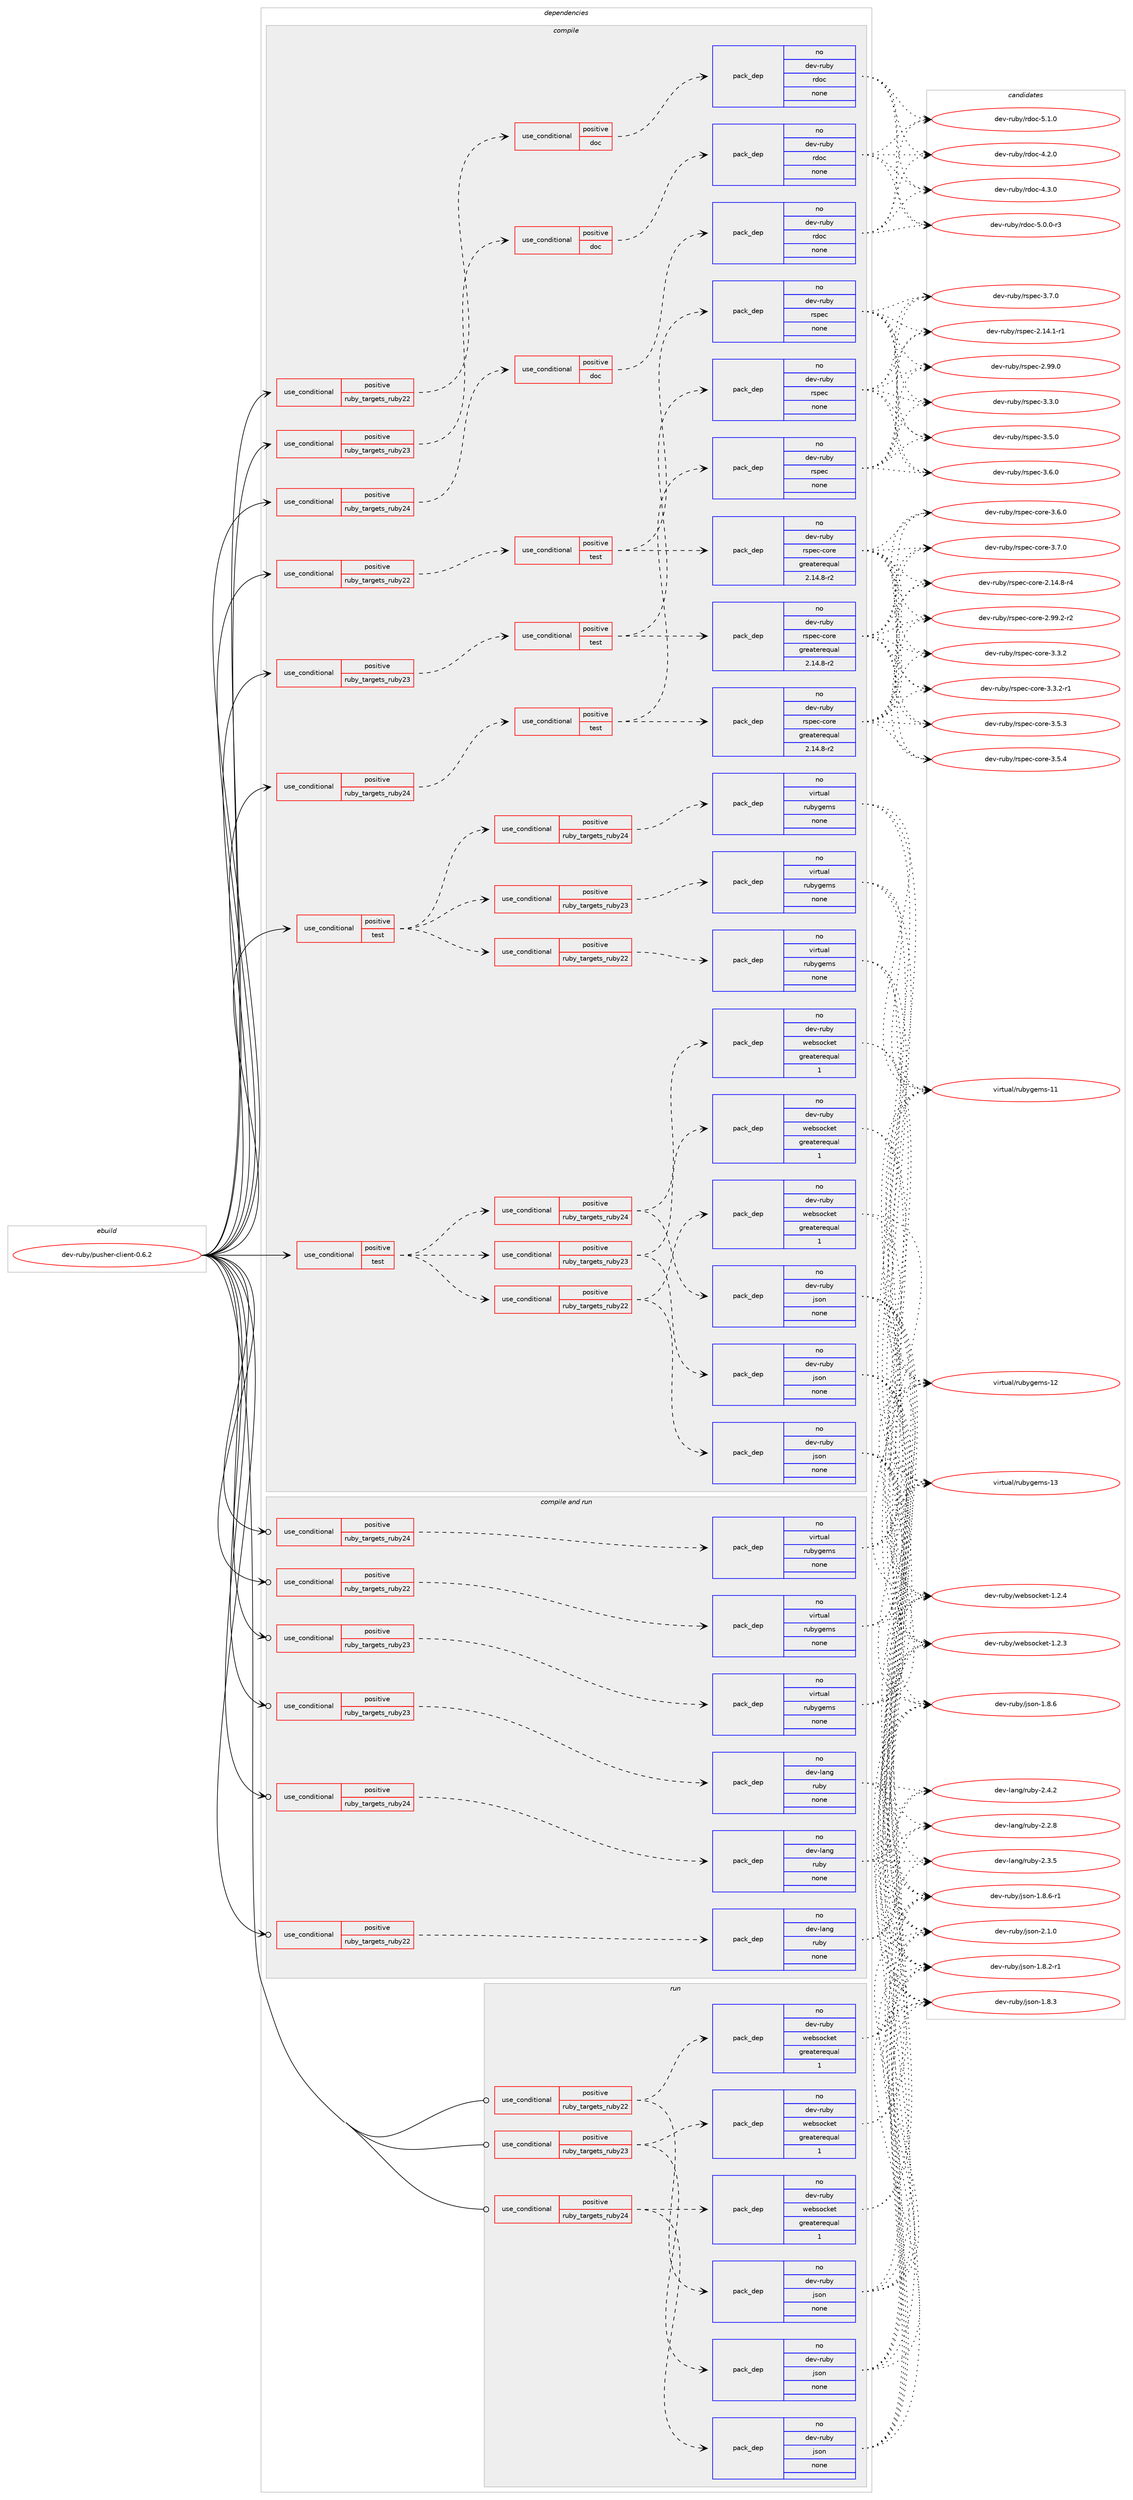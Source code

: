 digraph prolog {

# *************
# Graph options
# *************

newrank=true;
concentrate=true;
compound=true;
graph [rankdir=LR,fontname=Helvetica,fontsize=10,ranksep=1.5];#, ranksep=2.5, nodesep=0.2];
edge  [arrowhead=vee];
node  [fontname=Helvetica,fontsize=10];

# **********
# The ebuild
# **********

subgraph cluster_leftcol {
color=gray;
rank=same;
label=<<i>ebuild</i>>;
id [label="dev-ruby/pusher-client-0.6.2", color=red, width=4, href="../dev-ruby/pusher-client-0.6.2.svg"];
}

# ****************
# The dependencies
# ****************

subgraph cluster_midcol {
color=gray;
label=<<i>dependencies</i>>;
subgraph cluster_compile {
fillcolor="#eeeeee";
style=filled;
label=<<i>compile</i>>;
subgraph cond65818 {
dependency255384 [label=<<TABLE BORDER="0" CELLBORDER="1" CELLSPACING="0" CELLPADDING="4"><TR><TD ROWSPAN="3" CELLPADDING="10">use_conditional</TD></TR><TR><TD>positive</TD></TR><TR><TD>ruby_targets_ruby22</TD></TR></TABLE>>, shape=none, color=red];
subgraph cond65819 {
dependency255385 [label=<<TABLE BORDER="0" CELLBORDER="1" CELLSPACING="0" CELLPADDING="4"><TR><TD ROWSPAN="3" CELLPADDING="10">use_conditional</TD></TR><TR><TD>positive</TD></TR><TR><TD>doc</TD></TR></TABLE>>, shape=none, color=red];
subgraph pack185452 {
dependency255386 [label=<<TABLE BORDER="0" CELLBORDER="1" CELLSPACING="0" CELLPADDING="4" WIDTH="220"><TR><TD ROWSPAN="6" CELLPADDING="30">pack_dep</TD></TR><TR><TD WIDTH="110">no</TD></TR><TR><TD>dev-ruby</TD></TR><TR><TD>rdoc</TD></TR><TR><TD>none</TD></TR><TR><TD></TD></TR></TABLE>>, shape=none, color=blue];
}
dependency255385:e -> dependency255386:w [weight=20,style="dashed",arrowhead="vee"];
}
dependency255384:e -> dependency255385:w [weight=20,style="dashed",arrowhead="vee"];
}
id:e -> dependency255384:w [weight=20,style="solid",arrowhead="vee"];
subgraph cond65820 {
dependency255387 [label=<<TABLE BORDER="0" CELLBORDER="1" CELLSPACING="0" CELLPADDING="4"><TR><TD ROWSPAN="3" CELLPADDING="10">use_conditional</TD></TR><TR><TD>positive</TD></TR><TR><TD>ruby_targets_ruby22</TD></TR></TABLE>>, shape=none, color=red];
subgraph cond65821 {
dependency255388 [label=<<TABLE BORDER="0" CELLBORDER="1" CELLSPACING="0" CELLPADDING="4"><TR><TD ROWSPAN="3" CELLPADDING="10">use_conditional</TD></TR><TR><TD>positive</TD></TR><TR><TD>test</TD></TR></TABLE>>, shape=none, color=red];
subgraph pack185453 {
dependency255389 [label=<<TABLE BORDER="0" CELLBORDER="1" CELLSPACING="0" CELLPADDING="4" WIDTH="220"><TR><TD ROWSPAN="6" CELLPADDING="30">pack_dep</TD></TR><TR><TD WIDTH="110">no</TD></TR><TR><TD>dev-ruby</TD></TR><TR><TD>rspec</TD></TR><TR><TD>none</TD></TR><TR><TD></TD></TR></TABLE>>, shape=none, color=blue];
}
dependency255388:e -> dependency255389:w [weight=20,style="dashed",arrowhead="vee"];
subgraph pack185454 {
dependency255390 [label=<<TABLE BORDER="0" CELLBORDER="1" CELLSPACING="0" CELLPADDING="4" WIDTH="220"><TR><TD ROWSPAN="6" CELLPADDING="30">pack_dep</TD></TR><TR><TD WIDTH="110">no</TD></TR><TR><TD>dev-ruby</TD></TR><TR><TD>rspec-core</TD></TR><TR><TD>greaterequal</TD></TR><TR><TD>2.14.8-r2</TD></TR></TABLE>>, shape=none, color=blue];
}
dependency255388:e -> dependency255390:w [weight=20,style="dashed",arrowhead="vee"];
}
dependency255387:e -> dependency255388:w [weight=20,style="dashed",arrowhead="vee"];
}
id:e -> dependency255387:w [weight=20,style="solid",arrowhead="vee"];
subgraph cond65822 {
dependency255391 [label=<<TABLE BORDER="0" CELLBORDER="1" CELLSPACING="0" CELLPADDING="4"><TR><TD ROWSPAN="3" CELLPADDING="10">use_conditional</TD></TR><TR><TD>positive</TD></TR><TR><TD>ruby_targets_ruby23</TD></TR></TABLE>>, shape=none, color=red];
subgraph cond65823 {
dependency255392 [label=<<TABLE BORDER="0" CELLBORDER="1" CELLSPACING="0" CELLPADDING="4"><TR><TD ROWSPAN="3" CELLPADDING="10">use_conditional</TD></TR><TR><TD>positive</TD></TR><TR><TD>doc</TD></TR></TABLE>>, shape=none, color=red];
subgraph pack185455 {
dependency255393 [label=<<TABLE BORDER="0" CELLBORDER="1" CELLSPACING="0" CELLPADDING="4" WIDTH="220"><TR><TD ROWSPAN="6" CELLPADDING="30">pack_dep</TD></TR><TR><TD WIDTH="110">no</TD></TR><TR><TD>dev-ruby</TD></TR><TR><TD>rdoc</TD></TR><TR><TD>none</TD></TR><TR><TD></TD></TR></TABLE>>, shape=none, color=blue];
}
dependency255392:e -> dependency255393:w [weight=20,style="dashed",arrowhead="vee"];
}
dependency255391:e -> dependency255392:w [weight=20,style="dashed",arrowhead="vee"];
}
id:e -> dependency255391:w [weight=20,style="solid",arrowhead="vee"];
subgraph cond65824 {
dependency255394 [label=<<TABLE BORDER="0" CELLBORDER="1" CELLSPACING="0" CELLPADDING="4"><TR><TD ROWSPAN="3" CELLPADDING="10">use_conditional</TD></TR><TR><TD>positive</TD></TR><TR><TD>ruby_targets_ruby23</TD></TR></TABLE>>, shape=none, color=red];
subgraph cond65825 {
dependency255395 [label=<<TABLE BORDER="0" CELLBORDER="1" CELLSPACING="0" CELLPADDING="4"><TR><TD ROWSPAN="3" CELLPADDING="10">use_conditional</TD></TR><TR><TD>positive</TD></TR><TR><TD>test</TD></TR></TABLE>>, shape=none, color=red];
subgraph pack185456 {
dependency255396 [label=<<TABLE BORDER="0" CELLBORDER="1" CELLSPACING="0" CELLPADDING="4" WIDTH="220"><TR><TD ROWSPAN="6" CELLPADDING="30">pack_dep</TD></TR><TR><TD WIDTH="110">no</TD></TR><TR><TD>dev-ruby</TD></TR><TR><TD>rspec</TD></TR><TR><TD>none</TD></TR><TR><TD></TD></TR></TABLE>>, shape=none, color=blue];
}
dependency255395:e -> dependency255396:w [weight=20,style="dashed",arrowhead="vee"];
subgraph pack185457 {
dependency255397 [label=<<TABLE BORDER="0" CELLBORDER="1" CELLSPACING="0" CELLPADDING="4" WIDTH="220"><TR><TD ROWSPAN="6" CELLPADDING="30">pack_dep</TD></TR><TR><TD WIDTH="110">no</TD></TR><TR><TD>dev-ruby</TD></TR><TR><TD>rspec-core</TD></TR><TR><TD>greaterequal</TD></TR><TR><TD>2.14.8-r2</TD></TR></TABLE>>, shape=none, color=blue];
}
dependency255395:e -> dependency255397:w [weight=20,style="dashed",arrowhead="vee"];
}
dependency255394:e -> dependency255395:w [weight=20,style="dashed",arrowhead="vee"];
}
id:e -> dependency255394:w [weight=20,style="solid",arrowhead="vee"];
subgraph cond65826 {
dependency255398 [label=<<TABLE BORDER="0" CELLBORDER="1" CELLSPACING="0" CELLPADDING="4"><TR><TD ROWSPAN="3" CELLPADDING="10">use_conditional</TD></TR><TR><TD>positive</TD></TR><TR><TD>ruby_targets_ruby24</TD></TR></TABLE>>, shape=none, color=red];
subgraph cond65827 {
dependency255399 [label=<<TABLE BORDER="0" CELLBORDER="1" CELLSPACING="0" CELLPADDING="4"><TR><TD ROWSPAN="3" CELLPADDING="10">use_conditional</TD></TR><TR><TD>positive</TD></TR><TR><TD>doc</TD></TR></TABLE>>, shape=none, color=red];
subgraph pack185458 {
dependency255400 [label=<<TABLE BORDER="0" CELLBORDER="1" CELLSPACING="0" CELLPADDING="4" WIDTH="220"><TR><TD ROWSPAN="6" CELLPADDING="30">pack_dep</TD></TR><TR><TD WIDTH="110">no</TD></TR><TR><TD>dev-ruby</TD></TR><TR><TD>rdoc</TD></TR><TR><TD>none</TD></TR><TR><TD></TD></TR></TABLE>>, shape=none, color=blue];
}
dependency255399:e -> dependency255400:w [weight=20,style="dashed",arrowhead="vee"];
}
dependency255398:e -> dependency255399:w [weight=20,style="dashed",arrowhead="vee"];
}
id:e -> dependency255398:w [weight=20,style="solid",arrowhead="vee"];
subgraph cond65828 {
dependency255401 [label=<<TABLE BORDER="0" CELLBORDER="1" CELLSPACING="0" CELLPADDING="4"><TR><TD ROWSPAN="3" CELLPADDING="10">use_conditional</TD></TR><TR><TD>positive</TD></TR><TR><TD>ruby_targets_ruby24</TD></TR></TABLE>>, shape=none, color=red];
subgraph cond65829 {
dependency255402 [label=<<TABLE BORDER="0" CELLBORDER="1" CELLSPACING="0" CELLPADDING="4"><TR><TD ROWSPAN="3" CELLPADDING="10">use_conditional</TD></TR><TR><TD>positive</TD></TR><TR><TD>test</TD></TR></TABLE>>, shape=none, color=red];
subgraph pack185459 {
dependency255403 [label=<<TABLE BORDER="0" CELLBORDER="1" CELLSPACING="0" CELLPADDING="4" WIDTH="220"><TR><TD ROWSPAN="6" CELLPADDING="30">pack_dep</TD></TR><TR><TD WIDTH="110">no</TD></TR><TR><TD>dev-ruby</TD></TR><TR><TD>rspec</TD></TR><TR><TD>none</TD></TR><TR><TD></TD></TR></TABLE>>, shape=none, color=blue];
}
dependency255402:e -> dependency255403:w [weight=20,style="dashed",arrowhead="vee"];
subgraph pack185460 {
dependency255404 [label=<<TABLE BORDER="0" CELLBORDER="1" CELLSPACING="0" CELLPADDING="4" WIDTH="220"><TR><TD ROWSPAN="6" CELLPADDING="30">pack_dep</TD></TR><TR><TD WIDTH="110">no</TD></TR><TR><TD>dev-ruby</TD></TR><TR><TD>rspec-core</TD></TR><TR><TD>greaterequal</TD></TR><TR><TD>2.14.8-r2</TD></TR></TABLE>>, shape=none, color=blue];
}
dependency255402:e -> dependency255404:w [weight=20,style="dashed",arrowhead="vee"];
}
dependency255401:e -> dependency255402:w [weight=20,style="dashed",arrowhead="vee"];
}
id:e -> dependency255401:w [weight=20,style="solid",arrowhead="vee"];
subgraph cond65830 {
dependency255405 [label=<<TABLE BORDER="0" CELLBORDER="1" CELLSPACING="0" CELLPADDING="4"><TR><TD ROWSPAN="3" CELLPADDING="10">use_conditional</TD></TR><TR><TD>positive</TD></TR><TR><TD>test</TD></TR></TABLE>>, shape=none, color=red];
subgraph cond65831 {
dependency255406 [label=<<TABLE BORDER="0" CELLBORDER="1" CELLSPACING="0" CELLPADDING="4"><TR><TD ROWSPAN="3" CELLPADDING="10">use_conditional</TD></TR><TR><TD>positive</TD></TR><TR><TD>ruby_targets_ruby22</TD></TR></TABLE>>, shape=none, color=red];
subgraph pack185461 {
dependency255407 [label=<<TABLE BORDER="0" CELLBORDER="1" CELLSPACING="0" CELLPADDING="4" WIDTH="220"><TR><TD ROWSPAN="6" CELLPADDING="30">pack_dep</TD></TR><TR><TD WIDTH="110">no</TD></TR><TR><TD>dev-ruby</TD></TR><TR><TD>websocket</TD></TR><TR><TD>greaterequal</TD></TR><TR><TD>1</TD></TR></TABLE>>, shape=none, color=blue];
}
dependency255406:e -> dependency255407:w [weight=20,style="dashed",arrowhead="vee"];
subgraph pack185462 {
dependency255408 [label=<<TABLE BORDER="0" CELLBORDER="1" CELLSPACING="0" CELLPADDING="4" WIDTH="220"><TR><TD ROWSPAN="6" CELLPADDING="30">pack_dep</TD></TR><TR><TD WIDTH="110">no</TD></TR><TR><TD>dev-ruby</TD></TR><TR><TD>json</TD></TR><TR><TD>none</TD></TR><TR><TD></TD></TR></TABLE>>, shape=none, color=blue];
}
dependency255406:e -> dependency255408:w [weight=20,style="dashed",arrowhead="vee"];
}
dependency255405:e -> dependency255406:w [weight=20,style="dashed",arrowhead="vee"];
subgraph cond65832 {
dependency255409 [label=<<TABLE BORDER="0" CELLBORDER="1" CELLSPACING="0" CELLPADDING="4"><TR><TD ROWSPAN="3" CELLPADDING="10">use_conditional</TD></TR><TR><TD>positive</TD></TR><TR><TD>ruby_targets_ruby23</TD></TR></TABLE>>, shape=none, color=red];
subgraph pack185463 {
dependency255410 [label=<<TABLE BORDER="0" CELLBORDER="1" CELLSPACING="0" CELLPADDING="4" WIDTH="220"><TR><TD ROWSPAN="6" CELLPADDING="30">pack_dep</TD></TR><TR><TD WIDTH="110">no</TD></TR><TR><TD>dev-ruby</TD></TR><TR><TD>websocket</TD></TR><TR><TD>greaterequal</TD></TR><TR><TD>1</TD></TR></TABLE>>, shape=none, color=blue];
}
dependency255409:e -> dependency255410:w [weight=20,style="dashed",arrowhead="vee"];
subgraph pack185464 {
dependency255411 [label=<<TABLE BORDER="0" CELLBORDER="1" CELLSPACING="0" CELLPADDING="4" WIDTH="220"><TR><TD ROWSPAN="6" CELLPADDING="30">pack_dep</TD></TR><TR><TD WIDTH="110">no</TD></TR><TR><TD>dev-ruby</TD></TR><TR><TD>json</TD></TR><TR><TD>none</TD></TR><TR><TD></TD></TR></TABLE>>, shape=none, color=blue];
}
dependency255409:e -> dependency255411:w [weight=20,style="dashed",arrowhead="vee"];
}
dependency255405:e -> dependency255409:w [weight=20,style="dashed",arrowhead="vee"];
subgraph cond65833 {
dependency255412 [label=<<TABLE BORDER="0" CELLBORDER="1" CELLSPACING="0" CELLPADDING="4"><TR><TD ROWSPAN="3" CELLPADDING="10">use_conditional</TD></TR><TR><TD>positive</TD></TR><TR><TD>ruby_targets_ruby24</TD></TR></TABLE>>, shape=none, color=red];
subgraph pack185465 {
dependency255413 [label=<<TABLE BORDER="0" CELLBORDER="1" CELLSPACING="0" CELLPADDING="4" WIDTH="220"><TR><TD ROWSPAN="6" CELLPADDING="30">pack_dep</TD></TR><TR><TD WIDTH="110">no</TD></TR><TR><TD>dev-ruby</TD></TR><TR><TD>websocket</TD></TR><TR><TD>greaterequal</TD></TR><TR><TD>1</TD></TR></TABLE>>, shape=none, color=blue];
}
dependency255412:e -> dependency255413:w [weight=20,style="dashed",arrowhead="vee"];
subgraph pack185466 {
dependency255414 [label=<<TABLE BORDER="0" CELLBORDER="1" CELLSPACING="0" CELLPADDING="4" WIDTH="220"><TR><TD ROWSPAN="6" CELLPADDING="30">pack_dep</TD></TR><TR><TD WIDTH="110">no</TD></TR><TR><TD>dev-ruby</TD></TR><TR><TD>json</TD></TR><TR><TD>none</TD></TR><TR><TD></TD></TR></TABLE>>, shape=none, color=blue];
}
dependency255412:e -> dependency255414:w [weight=20,style="dashed",arrowhead="vee"];
}
dependency255405:e -> dependency255412:w [weight=20,style="dashed",arrowhead="vee"];
}
id:e -> dependency255405:w [weight=20,style="solid",arrowhead="vee"];
subgraph cond65834 {
dependency255415 [label=<<TABLE BORDER="0" CELLBORDER="1" CELLSPACING="0" CELLPADDING="4"><TR><TD ROWSPAN="3" CELLPADDING="10">use_conditional</TD></TR><TR><TD>positive</TD></TR><TR><TD>test</TD></TR></TABLE>>, shape=none, color=red];
subgraph cond65835 {
dependency255416 [label=<<TABLE BORDER="0" CELLBORDER="1" CELLSPACING="0" CELLPADDING="4"><TR><TD ROWSPAN="3" CELLPADDING="10">use_conditional</TD></TR><TR><TD>positive</TD></TR><TR><TD>ruby_targets_ruby22</TD></TR></TABLE>>, shape=none, color=red];
subgraph pack185467 {
dependency255417 [label=<<TABLE BORDER="0" CELLBORDER="1" CELLSPACING="0" CELLPADDING="4" WIDTH="220"><TR><TD ROWSPAN="6" CELLPADDING="30">pack_dep</TD></TR><TR><TD WIDTH="110">no</TD></TR><TR><TD>virtual</TD></TR><TR><TD>rubygems</TD></TR><TR><TD>none</TD></TR><TR><TD></TD></TR></TABLE>>, shape=none, color=blue];
}
dependency255416:e -> dependency255417:w [weight=20,style="dashed",arrowhead="vee"];
}
dependency255415:e -> dependency255416:w [weight=20,style="dashed",arrowhead="vee"];
subgraph cond65836 {
dependency255418 [label=<<TABLE BORDER="0" CELLBORDER="1" CELLSPACING="0" CELLPADDING="4"><TR><TD ROWSPAN="3" CELLPADDING="10">use_conditional</TD></TR><TR><TD>positive</TD></TR><TR><TD>ruby_targets_ruby23</TD></TR></TABLE>>, shape=none, color=red];
subgraph pack185468 {
dependency255419 [label=<<TABLE BORDER="0" CELLBORDER="1" CELLSPACING="0" CELLPADDING="4" WIDTH="220"><TR><TD ROWSPAN="6" CELLPADDING="30">pack_dep</TD></TR><TR><TD WIDTH="110">no</TD></TR><TR><TD>virtual</TD></TR><TR><TD>rubygems</TD></TR><TR><TD>none</TD></TR><TR><TD></TD></TR></TABLE>>, shape=none, color=blue];
}
dependency255418:e -> dependency255419:w [weight=20,style="dashed",arrowhead="vee"];
}
dependency255415:e -> dependency255418:w [weight=20,style="dashed",arrowhead="vee"];
subgraph cond65837 {
dependency255420 [label=<<TABLE BORDER="0" CELLBORDER="1" CELLSPACING="0" CELLPADDING="4"><TR><TD ROWSPAN="3" CELLPADDING="10">use_conditional</TD></TR><TR><TD>positive</TD></TR><TR><TD>ruby_targets_ruby24</TD></TR></TABLE>>, shape=none, color=red];
subgraph pack185469 {
dependency255421 [label=<<TABLE BORDER="0" CELLBORDER="1" CELLSPACING="0" CELLPADDING="4" WIDTH="220"><TR><TD ROWSPAN="6" CELLPADDING="30">pack_dep</TD></TR><TR><TD WIDTH="110">no</TD></TR><TR><TD>virtual</TD></TR><TR><TD>rubygems</TD></TR><TR><TD>none</TD></TR><TR><TD></TD></TR></TABLE>>, shape=none, color=blue];
}
dependency255420:e -> dependency255421:w [weight=20,style="dashed",arrowhead="vee"];
}
dependency255415:e -> dependency255420:w [weight=20,style="dashed",arrowhead="vee"];
}
id:e -> dependency255415:w [weight=20,style="solid",arrowhead="vee"];
}
subgraph cluster_compileandrun {
fillcolor="#eeeeee";
style=filled;
label=<<i>compile and run</i>>;
subgraph cond65838 {
dependency255422 [label=<<TABLE BORDER="0" CELLBORDER="1" CELLSPACING="0" CELLPADDING="4"><TR><TD ROWSPAN="3" CELLPADDING="10">use_conditional</TD></TR><TR><TD>positive</TD></TR><TR><TD>ruby_targets_ruby22</TD></TR></TABLE>>, shape=none, color=red];
subgraph pack185470 {
dependency255423 [label=<<TABLE BORDER="0" CELLBORDER="1" CELLSPACING="0" CELLPADDING="4" WIDTH="220"><TR><TD ROWSPAN="6" CELLPADDING="30">pack_dep</TD></TR><TR><TD WIDTH="110">no</TD></TR><TR><TD>dev-lang</TD></TR><TR><TD>ruby</TD></TR><TR><TD>none</TD></TR><TR><TD></TD></TR></TABLE>>, shape=none, color=blue];
}
dependency255422:e -> dependency255423:w [weight=20,style="dashed",arrowhead="vee"];
}
id:e -> dependency255422:w [weight=20,style="solid",arrowhead="odotvee"];
subgraph cond65839 {
dependency255424 [label=<<TABLE BORDER="0" CELLBORDER="1" CELLSPACING="0" CELLPADDING="4"><TR><TD ROWSPAN="3" CELLPADDING="10">use_conditional</TD></TR><TR><TD>positive</TD></TR><TR><TD>ruby_targets_ruby22</TD></TR></TABLE>>, shape=none, color=red];
subgraph pack185471 {
dependency255425 [label=<<TABLE BORDER="0" CELLBORDER="1" CELLSPACING="0" CELLPADDING="4" WIDTH="220"><TR><TD ROWSPAN="6" CELLPADDING="30">pack_dep</TD></TR><TR><TD WIDTH="110">no</TD></TR><TR><TD>virtual</TD></TR><TR><TD>rubygems</TD></TR><TR><TD>none</TD></TR><TR><TD></TD></TR></TABLE>>, shape=none, color=blue];
}
dependency255424:e -> dependency255425:w [weight=20,style="dashed",arrowhead="vee"];
}
id:e -> dependency255424:w [weight=20,style="solid",arrowhead="odotvee"];
subgraph cond65840 {
dependency255426 [label=<<TABLE BORDER="0" CELLBORDER="1" CELLSPACING="0" CELLPADDING="4"><TR><TD ROWSPAN="3" CELLPADDING="10">use_conditional</TD></TR><TR><TD>positive</TD></TR><TR><TD>ruby_targets_ruby23</TD></TR></TABLE>>, shape=none, color=red];
subgraph pack185472 {
dependency255427 [label=<<TABLE BORDER="0" CELLBORDER="1" CELLSPACING="0" CELLPADDING="4" WIDTH="220"><TR><TD ROWSPAN="6" CELLPADDING="30">pack_dep</TD></TR><TR><TD WIDTH="110">no</TD></TR><TR><TD>dev-lang</TD></TR><TR><TD>ruby</TD></TR><TR><TD>none</TD></TR><TR><TD></TD></TR></TABLE>>, shape=none, color=blue];
}
dependency255426:e -> dependency255427:w [weight=20,style="dashed",arrowhead="vee"];
}
id:e -> dependency255426:w [weight=20,style="solid",arrowhead="odotvee"];
subgraph cond65841 {
dependency255428 [label=<<TABLE BORDER="0" CELLBORDER="1" CELLSPACING="0" CELLPADDING="4"><TR><TD ROWSPAN="3" CELLPADDING="10">use_conditional</TD></TR><TR><TD>positive</TD></TR><TR><TD>ruby_targets_ruby23</TD></TR></TABLE>>, shape=none, color=red];
subgraph pack185473 {
dependency255429 [label=<<TABLE BORDER="0" CELLBORDER="1" CELLSPACING="0" CELLPADDING="4" WIDTH="220"><TR><TD ROWSPAN="6" CELLPADDING="30">pack_dep</TD></TR><TR><TD WIDTH="110">no</TD></TR><TR><TD>virtual</TD></TR><TR><TD>rubygems</TD></TR><TR><TD>none</TD></TR><TR><TD></TD></TR></TABLE>>, shape=none, color=blue];
}
dependency255428:e -> dependency255429:w [weight=20,style="dashed",arrowhead="vee"];
}
id:e -> dependency255428:w [weight=20,style="solid",arrowhead="odotvee"];
subgraph cond65842 {
dependency255430 [label=<<TABLE BORDER="0" CELLBORDER="1" CELLSPACING="0" CELLPADDING="4"><TR><TD ROWSPAN="3" CELLPADDING="10">use_conditional</TD></TR><TR><TD>positive</TD></TR><TR><TD>ruby_targets_ruby24</TD></TR></TABLE>>, shape=none, color=red];
subgraph pack185474 {
dependency255431 [label=<<TABLE BORDER="0" CELLBORDER="1" CELLSPACING="0" CELLPADDING="4" WIDTH="220"><TR><TD ROWSPAN="6" CELLPADDING="30">pack_dep</TD></TR><TR><TD WIDTH="110">no</TD></TR><TR><TD>dev-lang</TD></TR><TR><TD>ruby</TD></TR><TR><TD>none</TD></TR><TR><TD></TD></TR></TABLE>>, shape=none, color=blue];
}
dependency255430:e -> dependency255431:w [weight=20,style="dashed",arrowhead="vee"];
}
id:e -> dependency255430:w [weight=20,style="solid",arrowhead="odotvee"];
subgraph cond65843 {
dependency255432 [label=<<TABLE BORDER="0" CELLBORDER="1" CELLSPACING="0" CELLPADDING="4"><TR><TD ROWSPAN="3" CELLPADDING="10">use_conditional</TD></TR><TR><TD>positive</TD></TR><TR><TD>ruby_targets_ruby24</TD></TR></TABLE>>, shape=none, color=red];
subgraph pack185475 {
dependency255433 [label=<<TABLE BORDER="0" CELLBORDER="1" CELLSPACING="0" CELLPADDING="4" WIDTH="220"><TR><TD ROWSPAN="6" CELLPADDING="30">pack_dep</TD></TR><TR><TD WIDTH="110">no</TD></TR><TR><TD>virtual</TD></TR><TR><TD>rubygems</TD></TR><TR><TD>none</TD></TR><TR><TD></TD></TR></TABLE>>, shape=none, color=blue];
}
dependency255432:e -> dependency255433:w [weight=20,style="dashed",arrowhead="vee"];
}
id:e -> dependency255432:w [weight=20,style="solid",arrowhead="odotvee"];
}
subgraph cluster_run {
fillcolor="#eeeeee";
style=filled;
label=<<i>run</i>>;
subgraph cond65844 {
dependency255434 [label=<<TABLE BORDER="0" CELLBORDER="1" CELLSPACING="0" CELLPADDING="4"><TR><TD ROWSPAN="3" CELLPADDING="10">use_conditional</TD></TR><TR><TD>positive</TD></TR><TR><TD>ruby_targets_ruby22</TD></TR></TABLE>>, shape=none, color=red];
subgraph pack185476 {
dependency255435 [label=<<TABLE BORDER="0" CELLBORDER="1" CELLSPACING="0" CELLPADDING="4" WIDTH="220"><TR><TD ROWSPAN="6" CELLPADDING="30">pack_dep</TD></TR><TR><TD WIDTH="110">no</TD></TR><TR><TD>dev-ruby</TD></TR><TR><TD>websocket</TD></TR><TR><TD>greaterequal</TD></TR><TR><TD>1</TD></TR></TABLE>>, shape=none, color=blue];
}
dependency255434:e -> dependency255435:w [weight=20,style="dashed",arrowhead="vee"];
subgraph pack185477 {
dependency255436 [label=<<TABLE BORDER="0" CELLBORDER="1" CELLSPACING="0" CELLPADDING="4" WIDTH="220"><TR><TD ROWSPAN="6" CELLPADDING="30">pack_dep</TD></TR><TR><TD WIDTH="110">no</TD></TR><TR><TD>dev-ruby</TD></TR><TR><TD>json</TD></TR><TR><TD>none</TD></TR><TR><TD></TD></TR></TABLE>>, shape=none, color=blue];
}
dependency255434:e -> dependency255436:w [weight=20,style="dashed",arrowhead="vee"];
}
id:e -> dependency255434:w [weight=20,style="solid",arrowhead="odot"];
subgraph cond65845 {
dependency255437 [label=<<TABLE BORDER="0" CELLBORDER="1" CELLSPACING="0" CELLPADDING="4"><TR><TD ROWSPAN="3" CELLPADDING="10">use_conditional</TD></TR><TR><TD>positive</TD></TR><TR><TD>ruby_targets_ruby23</TD></TR></TABLE>>, shape=none, color=red];
subgraph pack185478 {
dependency255438 [label=<<TABLE BORDER="0" CELLBORDER="1" CELLSPACING="0" CELLPADDING="4" WIDTH="220"><TR><TD ROWSPAN="6" CELLPADDING="30">pack_dep</TD></TR><TR><TD WIDTH="110">no</TD></TR><TR><TD>dev-ruby</TD></TR><TR><TD>websocket</TD></TR><TR><TD>greaterequal</TD></TR><TR><TD>1</TD></TR></TABLE>>, shape=none, color=blue];
}
dependency255437:e -> dependency255438:w [weight=20,style="dashed",arrowhead="vee"];
subgraph pack185479 {
dependency255439 [label=<<TABLE BORDER="0" CELLBORDER="1" CELLSPACING="0" CELLPADDING="4" WIDTH="220"><TR><TD ROWSPAN="6" CELLPADDING="30">pack_dep</TD></TR><TR><TD WIDTH="110">no</TD></TR><TR><TD>dev-ruby</TD></TR><TR><TD>json</TD></TR><TR><TD>none</TD></TR><TR><TD></TD></TR></TABLE>>, shape=none, color=blue];
}
dependency255437:e -> dependency255439:w [weight=20,style="dashed",arrowhead="vee"];
}
id:e -> dependency255437:w [weight=20,style="solid",arrowhead="odot"];
subgraph cond65846 {
dependency255440 [label=<<TABLE BORDER="0" CELLBORDER="1" CELLSPACING="0" CELLPADDING="4"><TR><TD ROWSPAN="3" CELLPADDING="10">use_conditional</TD></TR><TR><TD>positive</TD></TR><TR><TD>ruby_targets_ruby24</TD></TR></TABLE>>, shape=none, color=red];
subgraph pack185480 {
dependency255441 [label=<<TABLE BORDER="0" CELLBORDER="1" CELLSPACING="0" CELLPADDING="4" WIDTH="220"><TR><TD ROWSPAN="6" CELLPADDING="30">pack_dep</TD></TR><TR><TD WIDTH="110">no</TD></TR><TR><TD>dev-ruby</TD></TR><TR><TD>websocket</TD></TR><TR><TD>greaterequal</TD></TR><TR><TD>1</TD></TR></TABLE>>, shape=none, color=blue];
}
dependency255440:e -> dependency255441:w [weight=20,style="dashed",arrowhead="vee"];
subgraph pack185481 {
dependency255442 [label=<<TABLE BORDER="0" CELLBORDER="1" CELLSPACING="0" CELLPADDING="4" WIDTH="220"><TR><TD ROWSPAN="6" CELLPADDING="30">pack_dep</TD></TR><TR><TD WIDTH="110">no</TD></TR><TR><TD>dev-ruby</TD></TR><TR><TD>json</TD></TR><TR><TD>none</TD></TR><TR><TD></TD></TR></TABLE>>, shape=none, color=blue];
}
dependency255440:e -> dependency255442:w [weight=20,style="dashed",arrowhead="vee"];
}
id:e -> dependency255440:w [weight=20,style="solid",arrowhead="odot"];
}
}

# **************
# The candidates
# **************

subgraph cluster_choices {
rank=same;
color=gray;
label=<<i>candidates</i>>;

subgraph choice185452 {
color=black;
nodesep=1;
choice10010111845114117981214711410011199455246504648 [label="dev-ruby/rdoc-4.2.0", color=red, width=4,href="../dev-ruby/rdoc-4.2.0.svg"];
choice10010111845114117981214711410011199455246514648 [label="dev-ruby/rdoc-4.3.0", color=red, width=4,href="../dev-ruby/rdoc-4.3.0.svg"];
choice100101118451141179812147114100111994553464846484511451 [label="dev-ruby/rdoc-5.0.0-r3", color=red, width=4,href="../dev-ruby/rdoc-5.0.0-r3.svg"];
choice10010111845114117981214711410011199455346494648 [label="dev-ruby/rdoc-5.1.0", color=red, width=4,href="../dev-ruby/rdoc-5.1.0.svg"];
dependency255386:e -> choice10010111845114117981214711410011199455246504648:w [style=dotted,weight="100"];
dependency255386:e -> choice10010111845114117981214711410011199455246514648:w [style=dotted,weight="100"];
dependency255386:e -> choice100101118451141179812147114100111994553464846484511451:w [style=dotted,weight="100"];
dependency255386:e -> choice10010111845114117981214711410011199455346494648:w [style=dotted,weight="100"];
}
subgraph choice185453 {
color=black;
nodesep=1;
choice10010111845114117981214711411511210199455046495246494511449 [label="dev-ruby/rspec-2.14.1-r1", color=red, width=4,href="../dev-ruby/rspec-2.14.1-r1.svg"];
choice1001011184511411798121471141151121019945504657574648 [label="dev-ruby/rspec-2.99.0", color=red, width=4,href="../dev-ruby/rspec-2.99.0.svg"];
choice10010111845114117981214711411511210199455146514648 [label="dev-ruby/rspec-3.3.0", color=red, width=4,href="../dev-ruby/rspec-3.3.0.svg"];
choice10010111845114117981214711411511210199455146534648 [label="dev-ruby/rspec-3.5.0", color=red, width=4,href="../dev-ruby/rspec-3.5.0.svg"];
choice10010111845114117981214711411511210199455146544648 [label="dev-ruby/rspec-3.6.0", color=red, width=4,href="../dev-ruby/rspec-3.6.0.svg"];
choice10010111845114117981214711411511210199455146554648 [label="dev-ruby/rspec-3.7.0", color=red, width=4,href="../dev-ruby/rspec-3.7.0.svg"];
dependency255389:e -> choice10010111845114117981214711411511210199455046495246494511449:w [style=dotted,weight="100"];
dependency255389:e -> choice1001011184511411798121471141151121019945504657574648:w [style=dotted,weight="100"];
dependency255389:e -> choice10010111845114117981214711411511210199455146514648:w [style=dotted,weight="100"];
dependency255389:e -> choice10010111845114117981214711411511210199455146534648:w [style=dotted,weight="100"];
dependency255389:e -> choice10010111845114117981214711411511210199455146544648:w [style=dotted,weight="100"];
dependency255389:e -> choice10010111845114117981214711411511210199455146554648:w [style=dotted,weight="100"];
}
subgraph choice185454 {
color=black;
nodesep=1;
choice100101118451141179812147114115112101994599111114101455046495246564511452 [label="dev-ruby/rspec-core-2.14.8-r4", color=red, width=4,href="../dev-ruby/rspec-core-2.14.8-r4.svg"];
choice100101118451141179812147114115112101994599111114101455046575746504511450 [label="dev-ruby/rspec-core-2.99.2-r2", color=red, width=4,href="../dev-ruby/rspec-core-2.99.2-r2.svg"];
choice100101118451141179812147114115112101994599111114101455146514650 [label="dev-ruby/rspec-core-3.3.2", color=red, width=4,href="../dev-ruby/rspec-core-3.3.2.svg"];
choice1001011184511411798121471141151121019945991111141014551465146504511449 [label="dev-ruby/rspec-core-3.3.2-r1", color=red, width=4,href="../dev-ruby/rspec-core-3.3.2-r1.svg"];
choice100101118451141179812147114115112101994599111114101455146534651 [label="dev-ruby/rspec-core-3.5.3", color=red, width=4,href="../dev-ruby/rspec-core-3.5.3.svg"];
choice100101118451141179812147114115112101994599111114101455146534652 [label="dev-ruby/rspec-core-3.5.4", color=red, width=4,href="../dev-ruby/rspec-core-3.5.4.svg"];
choice100101118451141179812147114115112101994599111114101455146544648 [label="dev-ruby/rspec-core-3.6.0", color=red, width=4,href="../dev-ruby/rspec-core-3.6.0.svg"];
choice100101118451141179812147114115112101994599111114101455146554648 [label="dev-ruby/rspec-core-3.7.0", color=red, width=4,href="../dev-ruby/rspec-core-3.7.0.svg"];
dependency255390:e -> choice100101118451141179812147114115112101994599111114101455046495246564511452:w [style=dotted,weight="100"];
dependency255390:e -> choice100101118451141179812147114115112101994599111114101455046575746504511450:w [style=dotted,weight="100"];
dependency255390:e -> choice100101118451141179812147114115112101994599111114101455146514650:w [style=dotted,weight="100"];
dependency255390:e -> choice1001011184511411798121471141151121019945991111141014551465146504511449:w [style=dotted,weight="100"];
dependency255390:e -> choice100101118451141179812147114115112101994599111114101455146534651:w [style=dotted,weight="100"];
dependency255390:e -> choice100101118451141179812147114115112101994599111114101455146534652:w [style=dotted,weight="100"];
dependency255390:e -> choice100101118451141179812147114115112101994599111114101455146544648:w [style=dotted,weight="100"];
dependency255390:e -> choice100101118451141179812147114115112101994599111114101455146554648:w [style=dotted,weight="100"];
}
subgraph choice185455 {
color=black;
nodesep=1;
choice10010111845114117981214711410011199455246504648 [label="dev-ruby/rdoc-4.2.0", color=red, width=4,href="../dev-ruby/rdoc-4.2.0.svg"];
choice10010111845114117981214711410011199455246514648 [label="dev-ruby/rdoc-4.3.0", color=red, width=4,href="../dev-ruby/rdoc-4.3.0.svg"];
choice100101118451141179812147114100111994553464846484511451 [label="dev-ruby/rdoc-5.0.0-r3", color=red, width=4,href="../dev-ruby/rdoc-5.0.0-r3.svg"];
choice10010111845114117981214711410011199455346494648 [label="dev-ruby/rdoc-5.1.0", color=red, width=4,href="../dev-ruby/rdoc-5.1.0.svg"];
dependency255393:e -> choice10010111845114117981214711410011199455246504648:w [style=dotted,weight="100"];
dependency255393:e -> choice10010111845114117981214711410011199455246514648:w [style=dotted,weight="100"];
dependency255393:e -> choice100101118451141179812147114100111994553464846484511451:w [style=dotted,weight="100"];
dependency255393:e -> choice10010111845114117981214711410011199455346494648:w [style=dotted,weight="100"];
}
subgraph choice185456 {
color=black;
nodesep=1;
choice10010111845114117981214711411511210199455046495246494511449 [label="dev-ruby/rspec-2.14.1-r1", color=red, width=4,href="../dev-ruby/rspec-2.14.1-r1.svg"];
choice1001011184511411798121471141151121019945504657574648 [label="dev-ruby/rspec-2.99.0", color=red, width=4,href="../dev-ruby/rspec-2.99.0.svg"];
choice10010111845114117981214711411511210199455146514648 [label="dev-ruby/rspec-3.3.0", color=red, width=4,href="../dev-ruby/rspec-3.3.0.svg"];
choice10010111845114117981214711411511210199455146534648 [label="dev-ruby/rspec-3.5.0", color=red, width=4,href="../dev-ruby/rspec-3.5.0.svg"];
choice10010111845114117981214711411511210199455146544648 [label="dev-ruby/rspec-3.6.0", color=red, width=4,href="../dev-ruby/rspec-3.6.0.svg"];
choice10010111845114117981214711411511210199455146554648 [label="dev-ruby/rspec-3.7.0", color=red, width=4,href="../dev-ruby/rspec-3.7.0.svg"];
dependency255396:e -> choice10010111845114117981214711411511210199455046495246494511449:w [style=dotted,weight="100"];
dependency255396:e -> choice1001011184511411798121471141151121019945504657574648:w [style=dotted,weight="100"];
dependency255396:e -> choice10010111845114117981214711411511210199455146514648:w [style=dotted,weight="100"];
dependency255396:e -> choice10010111845114117981214711411511210199455146534648:w [style=dotted,weight="100"];
dependency255396:e -> choice10010111845114117981214711411511210199455146544648:w [style=dotted,weight="100"];
dependency255396:e -> choice10010111845114117981214711411511210199455146554648:w [style=dotted,weight="100"];
}
subgraph choice185457 {
color=black;
nodesep=1;
choice100101118451141179812147114115112101994599111114101455046495246564511452 [label="dev-ruby/rspec-core-2.14.8-r4", color=red, width=4,href="../dev-ruby/rspec-core-2.14.8-r4.svg"];
choice100101118451141179812147114115112101994599111114101455046575746504511450 [label="dev-ruby/rspec-core-2.99.2-r2", color=red, width=4,href="../dev-ruby/rspec-core-2.99.2-r2.svg"];
choice100101118451141179812147114115112101994599111114101455146514650 [label="dev-ruby/rspec-core-3.3.2", color=red, width=4,href="../dev-ruby/rspec-core-3.3.2.svg"];
choice1001011184511411798121471141151121019945991111141014551465146504511449 [label="dev-ruby/rspec-core-3.3.2-r1", color=red, width=4,href="../dev-ruby/rspec-core-3.3.2-r1.svg"];
choice100101118451141179812147114115112101994599111114101455146534651 [label="dev-ruby/rspec-core-3.5.3", color=red, width=4,href="../dev-ruby/rspec-core-3.5.3.svg"];
choice100101118451141179812147114115112101994599111114101455146534652 [label="dev-ruby/rspec-core-3.5.4", color=red, width=4,href="../dev-ruby/rspec-core-3.5.4.svg"];
choice100101118451141179812147114115112101994599111114101455146544648 [label="dev-ruby/rspec-core-3.6.0", color=red, width=4,href="../dev-ruby/rspec-core-3.6.0.svg"];
choice100101118451141179812147114115112101994599111114101455146554648 [label="dev-ruby/rspec-core-3.7.0", color=red, width=4,href="../dev-ruby/rspec-core-3.7.0.svg"];
dependency255397:e -> choice100101118451141179812147114115112101994599111114101455046495246564511452:w [style=dotted,weight="100"];
dependency255397:e -> choice100101118451141179812147114115112101994599111114101455046575746504511450:w [style=dotted,weight="100"];
dependency255397:e -> choice100101118451141179812147114115112101994599111114101455146514650:w [style=dotted,weight="100"];
dependency255397:e -> choice1001011184511411798121471141151121019945991111141014551465146504511449:w [style=dotted,weight="100"];
dependency255397:e -> choice100101118451141179812147114115112101994599111114101455146534651:w [style=dotted,weight="100"];
dependency255397:e -> choice100101118451141179812147114115112101994599111114101455146534652:w [style=dotted,weight="100"];
dependency255397:e -> choice100101118451141179812147114115112101994599111114101455146544648:w [style=dotted,weight="100"];
dependency255397:e -> choice100101118451141179812147114115112101994599111114101455146554648:w [style=dotted,weight="100"];
}
subgraph choice185458 {
color=black;
nodesep=1;
choice10010111845114117981214711410011199455246504648 [label="dev-ruby/rdoc-4.2.0", color=red, width=4,href="../dev-ruby/rdoc-4.2.0.svg"];
choice10010111845114117981214711410011199455246514648 [label="dev-ruby/rdoc-4.3.0", color=red, width=4,href="../dev-ruby/rdoc-4.3.0.svg"];
choice100101118451141179812147114100111994553464846484511451 [label="dev-ruby/rdoc-5.0.0-r3", color=red, width=4,href="../dev-ruby/rdoc-5.0.0-r3.svg"];
choice10010111845114117981214711410011199455346494648 [label="dev-ruby/rdoc-5.1.0", color=red, width=4,href="../dev-ruby/rdoc-5.1.0.svg"];
dependency255400:e -> choice10010111845114117981214711410011199455246504648:w [style=dotted,weight="100"];
dependency255400:e -> choice10010111845114117981214711410011199455246514648:w [style=dotted,weight="100"];
dependency255400:e -> choice100101118451141179812147114100111994553464846484511451:w [style=dotted,weight="100"];
dependency255400:e -> choice10010111845114117981214711410011199455346494648:w [style=dotted,weight="100"];
}
subgraph choice185459 {
color=black;
nodesep=1;
choice10010111845114117981214711411511210199455046495246494511449 [label="dev-ruby/rspec-2.14.1-r1", color=red, width=4,href="../dev-ruby/rspec-2.14.1-r1.svg"];
choice1001011184511411798121471141151121019945504657574648 [label="dev-ruby/rspec-2.99.0", color=red, width=4,href="../dev-ruby/rspec-2.99.0.svg"];
choice10010111845114117981214711411511210199455146514648 [label="dev-ruby/rspec-3.3.0", color=red, width=4,href="../dev-ruby/rspec-3.3.0.svg"];
choice10010111845114117981214711411511210199455146534648 [label="dev-ruby/rspec-3.5.0", color=red, width=4,href="../dev-ruby/rspec-3.5.0.svg"];
choice10010111845114117981214711411511210199455146544648 [label="dev-ruby/rspec-3.6.0", color=red, width=4,href="../dev-ruby/rspec-3.6.0.svg"];
choice10010111845114117981214711411511210199455146554648 [label="dev-ruby/rspec-3.7.0", color=red, width=4,href="../dev-ruby/rspec-3.7.0.svg"];
dependency255403:e -> choice10010111845114117981214711411511210199455046495246494511449:w [style=dotted,weight="100"];
dependency255403:e -> choice1001011184511411798121471141151121019945504657574648:w [style=dotted,weight="100"];
dependency255403:e -> choice10010111845114117981214711411511210199455146514648:w [style=dotted,weight="100"];
dependency255403:e -> choice10010111845114117981214711411511210199455146534648:w [style=dotted,weight="100"];
dependency255403:e -> choice10010111845114117981214711411511210199455146544648:w [style=dotted,weight="100"];
dependency255403:e -> choice10010111845114117981214711411511210199455146554648:w [style=dotted,weight="100"];
}
subgraph choice185460 {
color=black;
nodesep=1;
choice100101118451141179812147114115112101994599111114101455046495246564511452 [label="dev-ruby/rspec-core-2.14.8-r4", color=red, width=4,href="../dev-ruby/rspec-core-2.14.8-r4.svg"];
choice100101118451141179812147114115112101994599111114101455046575746504511450 [label="dev-ruby/rspec-core-2.99.2-r2", color=red, width=4,href="../dev-ruby/rspec-core-2.99.2-r2.svg"];
choice100101118451141179812147114115112101994599111114101455146514650 [label="dev-ruby/rspec-core-3.3.2", color=red, width=4,href="../dev-ruby/rspec-core-3.3.2.svg"];
choice1001011184511411798121471141151121019945991111141014551465146504511449 [label="dev-ruby/rspec-core-3.3.2-r1", color=red, width=4,href="../dev-ruby/rspec-core-3.3.2-r1.svg"];
choice100101118451141179812147114115112101994599111114101455146534651 [label="dev-ruby/rspec-core-3.5.3", color=red, width=4,href="../dev-ruby/rspec-core-3.5.3.svg"];
choice100101118451141179812147114115112101994599111114101455146534652 [label="dev-ruby/rspec-core-3.5.4", color=red, width=4,href="../dev-ruby/rspec-core-3.5.4.svg"];
choice100101118451141179812147114115112101994599111114101455146544648 [label="dev-ruby/rspec-core-3.6.0", color=red, width=4,href="../dev-ruby/rspec-core-3.6.0.svg"];
choice100101118451141179812147114115112101994599111114101455146554648 [label="dev-ruby/rspec-core-3.7.0", color=red, width=4,href="../dev-ruby/rspec-core-3.7.0.svg"];
dependency255404:e -> choice100101118451141179812147114115112101994599111114101455046495246564511452:w [style=dotted,weight="100"];
dependency255404:e -> choice100101118451141179812147114115112101994599111114101455046575746504511450:w [style=dotted,weight="100"];
dependency255404:e -> choice100101118451141179812147114115112101994599111114101455146514650:w [style=dotted,weight="100"];
dependency255404:e -> choice1001011184511411798121471141151121019945991111141014551465146504511449:w [style=dotted,weight="100"];
dependency255404:e -> choice100101118451141179812147114115112101994599111114101455146534651:w [style=dotted,weight="100"];
dependency255404:e -> choice100101118451141179812147114115112101994599111114101455146534652:w [style=dotted,weight="100"];
dependency255404:e -> choice100101118451141179812147114115112101994599111114101455146544648:w [style=dotted,weight="100"];
dependency255404:e -> choice100101118451141179812147114115112101994599111114101455146554648:w [style=dotted,weight="100"];
}
subgraph choice185461 {
color=black;
nodesep=1;
choice1001011184511411798121471191019811511199107101116454946504651 [label="dev-ruby/websocket-1.2.3", color=red, width=4,href="../dev-ruby/websocket-1.2.3.svg"];
choice1001011184511411798121471191019811511199107101116454946504652 [label="dev-ruby/websocket-1.2.4", color=red, width=4,href="../dev-ruby/websocket-1.2.4.svg"];
dependency255407:e -> choice1001011184511411798121471191019811511199107101116454946504651:w [style=dotted,weight="100"];
dependency255407:e -> choice1001011184511411798121471191019811511199107101116454946504652:w [style=dotted,weight="100"];
}
subgraph choice185462 {
color=black;
nodesep=1;
choice1001011184511411798121471061151111104549465646504511449 [label="dev-ruby/json-1.8.2-r1", color=red, width=4,href="../dev-ruby/json-1.8.2-r1.svg"];
choice100101118451141179812147106115111110454946564651 [label="dev-ruby/json-1.8.3", color=red, width=4,href="../dev-ruby/json-1.8.3.svg"];
choice100101118451141179812147106115111110454946564654 [label="dev-ruby/json-1.8.6", color=red, width=4,href="../dev-ruby/json-1.8.6.svg"];
choice1001011184511411798121471061151111104549465646544511449 [label="dev-ruby/json-1.8.6-r1", color=red, width=4,href="../dev-ruby/json-1.8.6-r1.svg"];
choice100101118451141179812147106115111110455046494648 [label="dev-ruby/json-2.1.0", color=red, width=4,href="../dev-ruby/json-2.1.0.svg"];
dependency255408:e -> choice1001011184511411798121471061151111104549465646504511449:w [style=dotted,weight="100"];
dependency255408:e -> choice100101118451141179812147106115111110454946564651:w [style=dotted,weight="100"];
dependency255408:e -> choice100101118451141179812147106115111110454946564654:w [style=dotted,weight="100"];
dependency255408:e -> choice1001011184511411798121471061151111104549465646544511449:w [style=dotted,weight="100"];
dependency255408:e -> choice100101118451141179812147106115111110455046494648:w [style=dotted,weight="100"];
}
subgraph choice185463 {
color=black;
nodesep=1;
choice1001011184511411798121471191019811511199107101116454946504651 [label="dev-ruby/websocket-1.2.3", color=red, width=4,href="../dev-ruby/websocket-1.2.3.svg"];
choice1001011184511411798121471191019811511199107101116454946504652 [label="dev-ruby/websocket-1.2.4", color=red, width=4,href="../dev-ruby/websocket-1.2.4.svg"];
dependency255410:e -> choice1001011184511411798121471191019811511199107101116454946504651:w [style=dotted,weight="100"];
dependency255410:e -> choice1001011184511411798121471191019811511199107101116454946504652:w [style=dotted,weight="100"];
}
subgraph choice185464 {
color=black;
nodesep=1;
choice1001011184511411798121471061151111104549465646504511449 [label="dev-ruby/json-1.8.2-r1", color=red, width=4,href="../dev-ruby/json-1.8.2-r1.svg"];
choice100101118451141179812147106115111110454946564651 [label="dev-ruby/json-1.8.3", color=red, width=4,href="../dev-ruby/json-1.8.3.svg"];
choice100101118451141179812147106115111110454946564654 [label="dev-ruby/json-1.8.6", color=red, width=4,href="../dev-ruby/json-1.8.6.svg"];
choice1001011184511411798121471061151111104549465646544511449 [label="dev-ruby/json-1.8.6-r1", color=red, width=4,href="../dev-ruby/json-1.8.6-r1.svg"];
choice100101118451141179812147106115111110455046494648 [label="dev-ruby/json-2.1.0", color=red, width=4,href="../dev-ruby/json-2.1.0.svg"];
dependency255411:e -> choice1001011184511411798121471061151111104549465646504511449:w [style=dotted,weight="100"];
dependency255411:e -> choice100101118451141179812147106115111110454946564651:w [style=dotted,weight="100"];
dependency255411:e -> choice100101118451141179812147106115111110454946564654:w [style=dotted,weight="100"];
dependency255411:e -> choice1001011184511411798121471061151111104549465646544511449:w [style=dotted,weight="100"];
dependency255411:e -> choice100101118451141179812147106115111110455046494648:w [style=dotted,weight="100"];
}
subgraph choice185465 {
color=black;
nodesep=1;
choice1001011184511411798121471191019811511199107101116454946504651 [label="dev-ruby/websocket-1.2.3", color=red, width=4,href="../dev-ruby/websocket-1.2.3.svg"];
choice1001011184511411798121471191019811511199107101116454946504652 [label="dev-ruby/websocket-1.2.4", color=red, width=4,href="../dev-ruby/websocket-1.2.4.svg"];
dependency255413:e -> choice1001011184511411798121471191019811511199107101116454946504651:w [style=dotted,weight="100"];
dependency255413:e -> choice1001011184511411798121471191019811511199107101116454946504652:w [style=dotted,weight="100"];
}
subgraph choice185466 {
color=black;
nodesep=1;
choice1001011184511411798121471061151111104549465646504511449 [label="dev-ruby/json-1.8.2-r1", color=red, width=4,href="../dev-ruby/json-1.8.2-r1.svg"];
choice100101118451141179812147106115111110454946564651 [label="dev-ruby/json-1.8.3", color=red, width=4,href="../dev-ruby/json-1.8.3.svg"];
choice100101118451141179812147106115111110454946564654 [label="dev-ruby/json-1.8.6", color=red, width=4,href="../dev-ruby/json-1.8.6.svg"];
choice1001011184511411798121471061151111104549465646544511449 [label="dev-ruby/json-1.8.6-r1", color=red, width=4,href="../dev-ruby/json-1.8.6-r1.svg"];
choice100101118451141179812147106115111110455046494648 [label="dev-ruby/json-2.1.0", color=red, width=4,href="../dev-ruby/json-2.1.0.svg"];
dependency255414:e -> choice1001011184511411798121471061151111104549465646504511449:w [style=dotted,weight="100"];
dependency255414:e -> choice100101118451141179812147106115111110454946564651:w [style=dotted,weight="100"];
dependency255414:e -> choice100101118451141179812147106115111110454946564654:w [style=dotted,weight="100"];
dependency255414:e -> choice1001011184511411798121471061151111104549465646544511449:w [style=dotted,weight="100"];
dependency255414:e -> choice100101118451141179812147106115111110455046494648:w [style=dotted,weight="100"];
}
subgraph choice185467 {
color=black;
nodesep=1;
choice118105114116117971084711411798121103101109115454949 [label="virtual/rubygems-11", color=red, width=4,href="../virtual/rubygems-11.svg"];
choice118105114116117971084711411798121103101109115454950 [label="virtual/rubygems-12", color=red, width=4,href="../virtual/rubygems-12.svg"];
choice118105114116117971084711411798121103101109115454951 [label="virtual/rubygems-13", color=red, width=4,href="../virtual/rubygems-13.svg"];
dependency255417:e -> choice118105114116117971084711411798121103101109115454949:w [style=dotted,weight="100"];
dependency255417:e -> choice118105114116117971084711411798121103101109115454950:w [style=dotted,weight="100"];
dependency255417:e -> choice118105114116117971084711411798121103101109115454951:w [style=dotted,weight="100"];
}
subgraph choice185468 {
color=black;
nodesep=1;
choice118105114116117971084711411798121103101109115454949 [label="virtual/rubygems-11", color=red, width=4,href="../virtual/rubygems-11.svg"];
choice118105114116117971084711411798121103101109115454950 [label="virtual/rubygems-12", color=red, width=4,href="../virtual/rubygems-12.svg"];
choice118105114116117971084711411798121103101109115454951 [label="virtual/rubygems-13", color=red, width=4,href="../virtual/rubygems-13.svg"];
dependency255419:e -> choice118105114116117971084711411798121103101109115454949:w [style=dotted,weight="100"];
dependency255419:e -> choice118105114116117971084711411798121103101109115454950:w [style=dotted,weight="100"];
dependency255419:e -> choice118105114116117971084711411798121103101109115454951:w [style=dotted,weight="100"];
}
subgraph choice185469 {
color=black;
nodesep=1;
choice118105114116117971084711411798121103101109115454949 [label="virtual/rubygems-11", color=red, width=4,href="../virtual/rubygems-11.svg"];
choice118105114116117971084711411798121103101109115454950 [label="virtual/rubygems-12", color=red, width=4,href="../virtual/rubygems-12.svg"];
choice118105114116117971084711411798121103101109115454951 [label="virtual/rubygems-13", color=red, width=4,href="../virtual/rubygems-13.svg"];
dependency255421:e -> choice118105114116117971084711411798121103101109115454949:w [style=dotted,weight="100"];
dependency255421:e -> choice118105114116117971084711411798121103101109115454950:w [style=dotted,weight="100"];
dependency255421:e -> choice118105114116117971084711411798121103101109115454951:w [style=dotted,weight="100"];
}
subgraph choice185470 {
color=black;
nodesep=1;
choice10010111845108971101034711411798121455046504656 [label="dev-lang/ruby-2.2.8", color=red, width=4,href="../dev-lang/ruby-2.2.8.svg"];
choice10010111845108971101034711411798121455046514653 [label="dev-lang/ruby-2.3.5", color=red, width=4,href="../dev-lang/ruby-2.3.5.svg"];
choice10010111845108971101034711411798121455046524650 [label="dev-lang/ruby-2.4.2", color=red, width=4,href="../dev-lang/ruby-2.4.2.svg"];
dependency255423:e -> choice10010111845108971101034711411798121455046504656:w [style=dotted,weight="100"];
dependency255423:e -> choice10010111845108971101034711411798121455046514653:w [style=dotted,weight="100"];
dependency255423:e -> choice10010111845108971101034711411798121455046524650:w [style=dotted,weight="100"];
}
subgraph choice185471 {
color=black;
nodesep=1;
choice118105114116117971084711411798121103101109115454949 [label="virtual/rubygems-11", color=red, width=4,href="../virtual/rubygems-11.svg"];
choice118105114116117971084711411798121103101109115454950 [label="virtual/rubygems-12", color=red, width=4,href="../virtual/rubygems-12.svg"];
choice118105114116117971084711411798121103101109115454951 [label="virtual/rubygems-13", color=red, width=4,href="../virtual/rubygems-13.svg"];
dependency255425:e -> choice118105114116117971084711411798121103101109115454949:w [style=dotted,weight="100"];
dependency255425:e -> choice118105114116117971084711411798121103101109115454950:w [style=dotted,weight="100"];
dependency255425:e -> choice118105114116117971084711411798121103101109115454951:w [style=dotted,weight="100"];
}
subgraph choice185472 {
color=black;
nodesep=1;
choice10010111845108971101034711411798121455046504656 [label="dev-lang/ruby-2.2.8", color=red, width=4,href="../dev-lang/ruby-2.2.8.svg"];
choice10010111845108971101034711411798121455046514653 [label="dev-lang/ruby-2.3.5", color=red, width=4,href="../dev-lang/ruby-2.3.5.svg"];
choice10010111845108971101034711411798121455046524650 [label="dev-lang/ruby-2.4.2", color=red, width=4,href="../dev-lang/ruby-2.4.2.svg"];
dependency255427:e -> choice10010111845108971101034711411798121455046504656:w [style=dotted,weight="100"];
dependency255427:e -> choice10010111845108971101034711411798121455046514653:w [style=dotted,weight="100"];
dependency255427:e -> choice10010111845108971101034711411798121455046524650:w [style=dotted,weight="100"];
}
subgraph choice185473 {
color=black;
nodesep=1;
choice118105114116117971084711411798121103101109115454949 [label="virtual/rubygems-11", color=red, width=4,href="../virtual/rubygems-11.svg"];
choice118105114116117971084711411798121103101109115454950 [label="virtual/rubygems-12", color=red, width=4,href="../virtual/rubygems-12.svg"];
choice118105114116117971084711411798121103101109115454951 [label="virtual/rubygems-13", color=red, width=4,href="../virtual/rubygems-13.svg"];
dependency255429:e -> choice118105114116117971084711411798121103101109115454949:w [style=dotted,weight="100"];
dependency255429:e -> choice118105114116117971084711411798121103101109115454950:w [style=dotted,weight="100"];
dependency255429:e -> choice118105114116117971084711411798121103101109115454951:w [style=dotted,weight="100"];
}
subgraph choice185474 {
color=black;
nodesep=1;
choice10010111845108971101034711411798121455046504656 [label="dev-lang/ruby-2.2.8", color=red, width=4,href="../dev-lang/ruby-2.2.8.svg"];
choice10010111845108971101034711411798121455046514653 [label="dev-lang/ruby-2.3.5", color=red, width=4,href="../dev-lang/ruby-2.3.5.svg"];
choice10010111845108971101034711411798121455046524650 [label="dev-lang/ruby-2.4.2", color=red, width=4,href="../dev-lang/ruby-2.4.2.svg"];
dependency255431:e -> choice10010111845108971101034711411798121455046504656:w [style=dotted,weight="100"];
dependency255431:e -> choice10010111845108971101034711411798121455046514653:w [style=dotted,weight="100"];
dependency255431:e -> choice10010111845108971101034711411798121455046524650:w [style=dotted,weight="100"];
}
subgraph choice185475 {
color=black;
nodesep=1;
choice118105114116117971084711411798121103101109115454949 [label="virtual/rubygems-11", color=red, width=4,href="../virtual/rubygems-11.svg"];
choice118105114116117971084711411798121103101109115454950 [label="virtual/rubygems-12", color=red, width=4,href="../virtual/rubygems-12.svg"];
choice118105114116117971084711411798121103101109115454951 [label="virtual/rubygems-13", color=red, width=4,href="../virtual/rubygems-13.svg"];
dependency255433:e -> choice118105114116117971084711411798121103101109115454949:w [style=dotted,weight="100"];
dependency255433:e -> choice118105114116117971084711411798121103101109115454950:w [style=dotted,weight="100"];
dependency255433:e -> choice118105114116117971084711411798121103101109115454951:w [style=dotted,weight="100"];
}
subgraph choice185476 {
color=black;
nodesep=1;
choice1001011184511411798121471191019811511199107101116454946504651 [label="dev-ruby/websocket-1.2.3", color=red, width=4,href="../dev-ruby/websocket-1.2.3.svg"];
choice1001011184511411798121471191019811511199107101116454946504652 [label="dev-ruby/websocket-1.2.4", color=red, width=4,href="../dev-ruby/websocket-1.2.4.svg"];
dependency255435:e -> choice1001011184511411798121471191019811511199107101116454946504651:w [style=dotted,weight="100"];
dependency255435:e -> choice1001011184511411798121471191019811511199107101116454946504652:w [style=dotted,weight="100"];
}
subgraph choice185477 {
color=black;
nodesep=1;
choice1001011184511411798121471061151111104549465646504511449 [label="dev-ruby/json-1.8.2-r1", color=red, width=4,href="../dev-ruby/json-1.8.2-r1.svg"];
choice100101118451141179812147106115111110454946564651 [label="dev-ruby/json-1.8.3", color=red, width=4,href="../dev-ruby/json-1.8.3.svg"];
choice100101118451141179812147106115111110454946564654 [label="dev-ruby/json-1.8.6", color=red, width=4,href="../dev-ruby/json-1.8.6.svg"];
choice1001011184511411798121471061151111104549465646544511449 [label="dev-ruby/json-1.8.6-r1", color=red, width=4,href="../dev-ruby/json-1.8.6-r1.svg"];
choice100101118451141179812147106115111110455046494648 [label="dev-ruby/json-2.1.0", color=red, width=4,href="../dev-ruby/json-2.1.0.svg"];
dependency255436:e -> choice1001011184511411798121471061151111104549465646504511449:w [style=dotted,weight="100"];
dependency255436:e -> choice100101118451141179812147106115111110454946564651:w [style=dotted,weight="100"];
dependency255436:e -> choice100101118451141179812147106115111110454946564654:w [style=dotted,weight="100"];
dependency255436:e -> choice1001011184511411798121471061151111104549465646544511449:w [style=dotted,weight="100"];
dependency255436:e -> choice100101118451141179812147106115111110455046494648:w [style=dotted,weight="100"];
}
subgraph choice185478 {
color=black;
nodesep=1;
choice1001011184511411798121471191019811511199107101116454946504651 [label="dev-ruby/websocket-1.2.3", color=red, width=4,href="../dev-ruby/websocket-1.2.3.svg"];
choice1001011184511411798121471191019811511199107101116454946504652 [label="dev-ruby/websocket-1.2.4", color=red, width=4,href="../dev-ruby/websocket-1.2.4.svg"];
dependency255438:e -> choice1001011184511411798121471191019811511199107101116454946504651:w [style=dotted,weight="100"];
dependency255438:e -> choice1001011184511411798121471191019811511199107101116454946504652:w [style=dotted,weight="100"];
}
subgraph choice185479 {
color=black;
nodesep=1;
choice1001011184511411798121471061151111104549465646504511449 [label="dev-ruby/json-1.8.2-r1", color=red, width=4,href="../dev-ruby/json-1.8.2-r1.svg"];
choice100101118451141179812147106115111110454946564651 [label="dev-ruby/json-1.8.3", color=red, width=4,href="../dev-ruby/json-1.8.3.svg"];
choice100101118451141179812147106115111110454946564654 [label="dev-ruby/json-1.8.6", color=red, width=4,href="../dev-ruby/json-1.8.6.svg"];
choice1001011184511411798121471061151111104549465646544511449 [label="dev-ruby/json-1.8.6-r1", color=red, width=4,href="../dev-ruby/json-1.8.6-r1.svg"];
choice100101118451141179812147106115111110455046494648 [label="dev-ruby/json-2.1.0", color=red, width=4,href="../dev-ruby/json-2.1.0.svg"];
dependency255439:e -> choice1001011184511411798121471061151111104549465646504511449:w [style=dotted,weight="100"];
dependency255439:e -> choice100101118451141179812147106115111110454946564651:w [style=dotted,weight="100"];
dependency255439:e -> choice100101118451141179812147106115111110454946564654:w [style=dotted,weight="100"];
dependency255439:e -> choice1001011184511411798121471061151111104549465646544511449:w [style=dotted,weight="100"];
dependency255439:e -> choice100101118451141179812147106115111110455046494648:w [style=dotted,weight="100"];
}
subgraph choice185480 {
color=black;
nodesep=1;
choice1001011184511411798121471191019811511199107101116454946504651 [label="dev-ruby/websocket-1.2.3", color=red, width=4,href="../dev-ruby/websocket-1.2.3.svg"];
choice1001011184511411798121471191019811511199107101116454946504652 [label="dev-ruby/websocket-1.2.4", color=red, width=4,href="../dev-ruby/websocket-1.2.4.svg"];
dependency255441:e -> choice1001011184511411798121471191019811511199107101116454946504651:w [style=dotted,weight="100"];
dependency255441:e -> choice1001011184511411798121471191019811511199107101116454946504652:w [style=dotted,weight="100"];
}
subgraph choice185481 {
color=black;
nodesep=1;
choice1001011184511411798121471061151111104549465646504511449 [label="dev-ruby/json-1.8.2-r1", color=red, width=4,href="../dev-ruby/json-1.8.2-r1.svg"];
choice100101118451141179812147106115111110454946564651 [label="dev-ruby/json-1.8.3", color=red, width=4,href="../dev-ruby/json-1.8.3.svg"];
choice100101118451141179812147106115111110454946564654 [label="dev-ruby/json-1.8.6", color=red, width=4,href="../dev-ruby/json-1.8.6.svg"];
choice1001011184511411798121471061151111104549465646544511449 [label="dev-ruby/json-1.8.6-r1", color=red, width=4,href="../dev-ruby/json-1.8.6-r1.svg"];
choice100101118451141179812147106115111110455046494648 [label="dev-ruby/json-2.1.0", color=red, width=4,href="../dev-ruby/json-2.1.0.svg"];
dependency255442:e -> choice1001011184511411798121471061151111104549465646504511449:w [style=dotted,weight="100"];
dependency255442:e -> choice100101118451141179812147106115111110454946564651:w [style=dotted,weight="100"];
dependency255442:e -> choice100101118451141179812147106115111110454946564654:w [style=dotted,weight="100"];
dependency255442:e -> choice1001011184511411798121471061151111104549465646544511449:w [style=dotted,weight="100"];
dependency255442:e -> choice100101118451141179812147106115111110455046494648:w [style=dotted,weight="100"];
}
}

}
